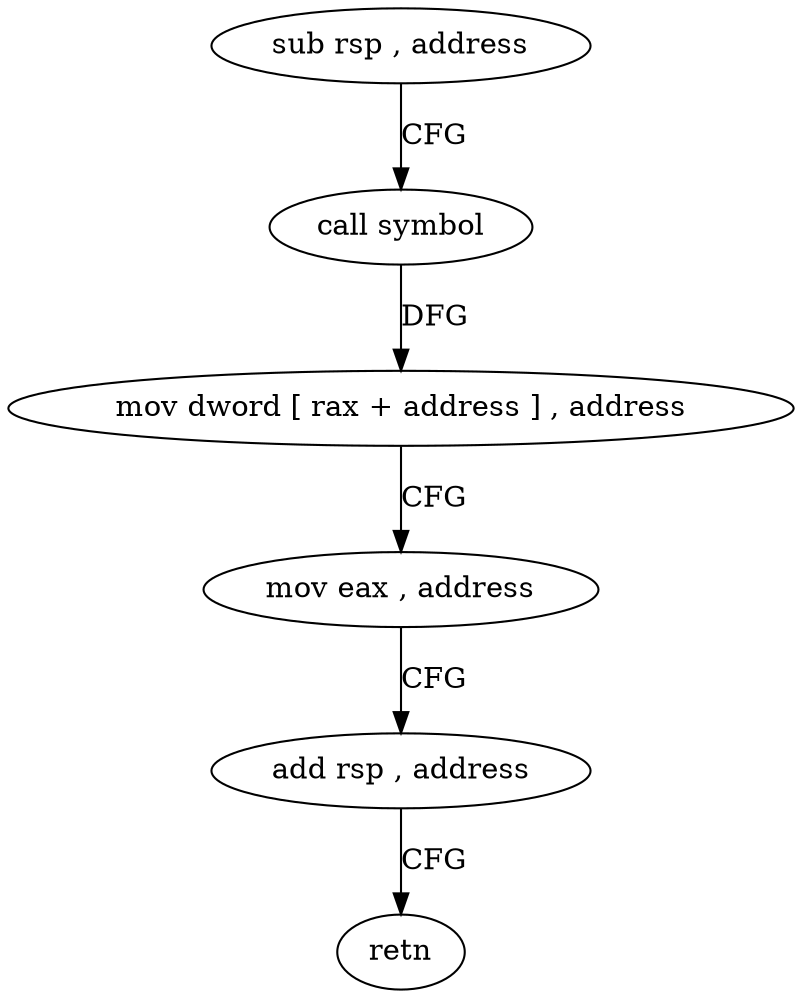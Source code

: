 digraph "func" {
"4242691" [label = "sub rsp , address" ]
"4242695" [label = "call symbol" ]
"4242700" [label = "mov dword [ rax + address ] , address" ]
"4242707" [label = "mov eax , address" ]
"4242712" [label = "add rsp , address" ]
"4242716" [label = "retn" ]
"4242691" -> "4242695" [ label = "CFG" ]
"4242695" -> "4242700" [ label = "DFG" ]
"4242700" -> "4242707" [ label = "CFG" ]
"4242707" -> "4242712" [ label = "CFG" ]
"4242712" -> "4242716" [ label = "CFG" ]
}

